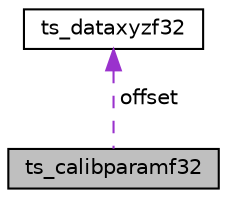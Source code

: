 digraph "ts_calibparamf32"
{
  edge [fontname="Helvetica",fontsize="10",labelfontname="Helvetica",labelfontsize="10"];
  node [fontname="Helvetica",fontsize="10",shape=record];
  Node1 [label="ts_calibparamf32",height=0.2,width=0.4,color="black", fillcolor="grey75", style="filled", fontcolor="black"];
  Node2 -> Node1 [dir="back",color="darkorchid3",fontsize="10",style="dashed",label=" offset" ,fontname="Helvetica"];
  Node2 [label="ts_dataxyzf32",height=0.2,width=0.4,color="black", fillcolor="white", style="filled",URL="$structts__dataxyzf32.html",tooltip="3-axis data as F32 "];
}
